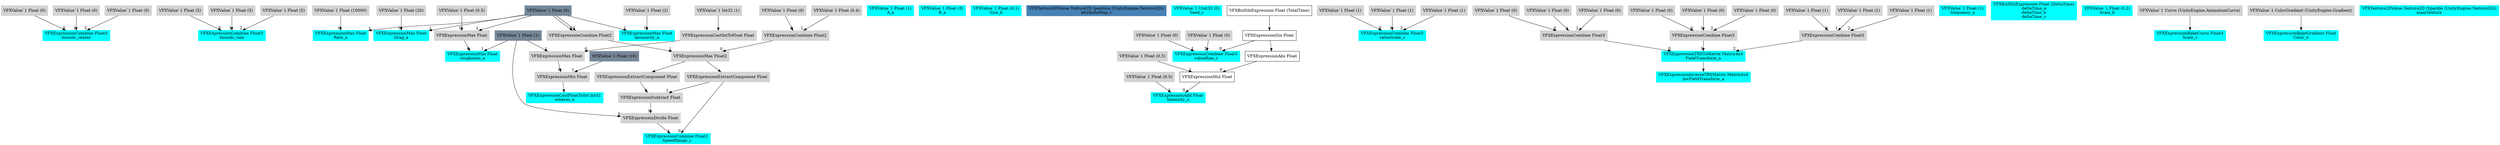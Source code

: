 digraph G {
node0 [shape="box" color="cyan" style="filled" label="VFXExpressionCombine Float3
bounds_center"]
node1 [shape="box" color="lightgray" style="filled" label="VFXValue`1 Float (0)"]
node2 [shape="box" color="lightgray" style="filled" label="VFXValue`1 Float (0)"]
node3 [shape="box" color="lightgray" style="filled" label="VFXValue`1 Float (0)"]
node4 [shape="box" color="cyan" style="filled" label="VFXExpressionCombine Float3
bounds_size"]
node5 [shape="box" color="lightgray" style="filled" label="VFXValue`1 Float (5)"]
node6 [shape="box" color="lightgray" style="filled" label="VFXValue`1 Float (5)"]
node7 [shape="box" color="lightgray" style="filled" label="VFXValue`1 Float (5)"]
node8 [shape="box" color="cyan" style="filled" label="VFXExpressionMax Float
Rate_a"]
node9 [shape="box" color="lightgray" style="filled" label="VFXValue`1 Float (10000)"]
node10 [shape="box" color="lightslategray" style="filled" label="VFXValue`1 Float (0)"]
node11 [shape="box" color="cyan" style="filled" label="VFXValue`1 Float (1)
A_a"]
node12 [shape="box" color="cyan" style="filled" label="VFXValue`1 Float (3)
B_a"]
node13 [shape="box" color="cyan" style="filled" label="VFXValue`1 Float (0,1)
Size_b"]
node14 [shape="box" color="steelblue" style="filled" label="VFXTexture2DValue Texture2D (position (UnityEngine.Texture2D))
attributeMap_c"]
node15 [shape="box" color="cyan" style="filled" label="VFXValue`1 Uint32 (0)
Seed_c"]
node16 [shape="box" color="cyan" style="filled" label="VFXExpressionCombine Float3
valueBias_c"]
node17 [shape="box" label="VFXExpressionSin Float"]
node18 [shape="box" label="VFXBuiltInExpression Float (TotalTime)"]
node19 [shape="box" color="lightgray" style="filled" label="VFXValue`1 Float (0)"]
node20 [shape="box" color="lightgray" style="filled" label="VFXValue`1 Float (0)"]
node21 [shape="box" color="cyan" style="filled" label="VFXExpressionCombine Float3
valueScale_c"]
node22 [shape="box" color="lightgray" style="filled" label="VFXValue`1 Float (1)"]
node23 [shape="box" color="lightgray" style="filled" label="VFXValue`1 Float (1)"]
node24 [shape="box" color="lightgray" style="filled" label="VFXValue`1 Float (1)"]
node25 [shape="box" color="cyan" style="filled" label="VFXExpressionInverseTRSMatrix Matrix4x4
InvFieldTransform_a"]
node26 [shape="box" color="cyan" style="filled" label="VFXExpressionTRSToMatrix Matrix4x4
FieldTransform_a"]
node27 [shape="box" color="lightgray" style="filled" label="VFXExpressionCombine Float3"]
node28 [shape="box" color="lightgray" style="filled" label="VFXValue`1 Float (0)"]
node29 [shape="box" color="lightgray" style="filled" label="VFXValue`1 Float (0)"]
node30 [shape="box" color="lightgray" style="filled" label="VFXValue`1 Float (0)"]
node31 [shape="box" color="lightgray" style="filled" label="VFXExpressionCombine Float3"]
node32 [shape="box" color="lightgray" style="filled" label="VFXValue`1 Float (0)"]
node33 [shape="box" color="lightgray" style="filled" label="VFXValue`1 Float (0)"]
node34 [shape="box" color="lightgray" style="filled" label="VFXValue`1 Float (0)"]
node35 [shape="box" color="lightgray" style="filled" label="VFXExpressionCombine Float3"]
node36 [shape="box" color="lightgray" style="filled" label="VFXValue`1 Float (1)"]
node37 [shape="box" color="lightgray" style="filled" label="VFXValue`1 Float (1)"]
node38 [shape="box" color="lightgray" style="filled" label="VFXValue`1 Float (1)"]
node39 [shape="box" color="cyan" style="filled" label="VFXExpressionAdd Float
Intensity_a"]
node40 [shape="box" label="VFXExpressionMul Float"]
node41 [shape="box" label="VFXExpressionAbs Float"]
node42 [shape="box" color="lightgray" style="filled" label="VFXValue`1 Float (0,5)"]
node43 [shape="box" color="lightgray" style="filled" label="VFXValue`1 Float (0,5)"]
node44 [shape="box" color="cyan" style="filled" label="VFXExpressionMax Float
Drag_a"]
node45 [shape="box" color="lightgray" style="filled" label="VFXValue`1 Float (20)"]
node46 [shape="box" color="cyan" style="filled" label="VFXValue`1 Float (1)
frequency_a"]
node47 [shape="box" color="cyan" style="filled" label="VFXExpressionMin Float
roughness_a"]
node48 [shape="box" color="lightgray" style="filled" label="VFXExpressionMax Float"]
node49 [shape="box" color="lightgray" style="filled" label="VFXValue`1 Float (0,5)"]
node50 [shape="box" color="lightslategray" style="filled" label="VFXValue`1 Float (1)"]
node51 [shape="box" color="cyan" style="filled" label="VFXExpressionMax Float
lacunarity_a"]
node52 [shape="box" color="lightgray" style="filled" label="VFXValue`1 Float (2)"]
node53 [shape="box" color="cyan" style="filled" label="VFXExpressionCastFloatToInt Int32
octaves_a"]
node54 [shape="box" color="lightgray" style="filled" label="VFXExpressionMin Float"]
node55 [shape="box" color="lightgray" style="filled" label="VFXExpressionMax Float"]
node56 [shape="box" color="lightgray" style="filled" label="VFXExpressionCastIntToFloat Float"]
node57 [shape="box" color="lightgray" style="filled" label="VFXValue`1 Int32 (1)"]
node58 [shape="box" color="lightslategray" style="filled" label="VFXValue`1 Float (10)"]
node59 [shape="box" color="cyan" style="filled" label="VFXBuiltInExpression Float (DeltaTime)
deltaTime_a
deltaTime_b
deltaTime_c"]
node60 [shape="box" color="cyan" style="filled" label="VFXValue`1 Float (0,2)
Scale_b"]
node61 [shape="box" color="cyan" style="filled" label="VFXExpressionBakeCurve Float4
Scale_c"]
node62 [shape="box" color="lightgray" style="filled" label="VFXValue`1 Curve (UnityEngine.AnimationCurve)"]
node63 [shape="box" color="cyan" style="filled" label="VFXExpressionCombine Float2
SpeedRange_c"]
node64 [shape="box" color="lightgray" style="filled" label="VFXExpressionExtractComponent Float"]
node65 [shape="box" color="lightgray" style="filled" label="VFXExpressionMax Float2"]
node66 [shape="box" color="lightgray" style="filled" label="VFXExpressionCombine Float2"]
node67 [shape="box" color="lightgray" style="filled" label="VFXValue`1 Float (0)"]
node68 [shape="box" color="lightgray" style="filled" label="VFXValue`1 Float (0,4)"]
node69 [shape="box" color="lightgray" style="filled" label="VFXExpressionCombine Float2"]
node70 [shape="box" color="lightgray" style="filled" label="VFXExpressionDivide Float"]
node71 [shape="box" color="lightgray" style="filled" label="VFXExpressionSubtract Float"]
node72 [shape="box" color="lightgray" style="filled" label="VFXExpressionExtractComponent Float"]
node73 [shape="box" color="cyan" style="filled" label="VFXExpressionBakeGradient Float
Color_d"]
node74 [shape="box" color="lightgray" style="filled" label="VFXValue`1 ColorGradient (UnityEngine.Gradient)"]
node75 [shape="box" color="cyan" style="filled" label="VFXTexture2DValue Texture2D (Sparkle (UnityEngine.Texture2D))
mainTexture"]
node1 -> node0 [headlabel="0"]
node2 -> node0 [headlabel="1"]
node3 -> node0 [headlabel="2"]
node5 -> node4 [headlabel="0"]
node6 -> node4 [headlabel="1"]
node7 -> node4 [headlabel="2"]
node9 -> node8 [headlabel="0"]
node10 -> node8 [headlabel="1"]
node17 -> node16 [headlabel="0"]
node19 -> node16 [headlabel="1"]
node20 -> node16 [headlabel="2"]
node18 -> node17 
node22 -> node21 [headlabel="0"]
node23 -> node21 [headlabel="1"]
node24 -> node21 [headlabel="2"]
node26 -> node25 
node27 -> node26 [headlabel="0"]
node31 -> node26 [headlabel="1"]
node35 -> node26 [headlabel="2"]
node28 -> node27 [headlabel="0"]
node29 -> node27 [headlabel="1"]
node30 -> node27 [headlabel="2"]
node32 -> node31 [headlabel="0"]
node33 -> node31 [headlabel="1"]
node34 -> node31 [headlabel="2"]
node36 -> node35 [headlabel="0"]
node37 -> node35 [headlabel="1"]
node38 -> node35 [headlabel="2"]
node40 -> node39 [headlabel="0"]
node43 -> node39 [headlabel="1"]
node41 -> node40 [headlabel="0"]
node42 -> node40 [headlabel="1"]
node17 -> node41 
node45 -> node44 [headlabel="0"]
node10 -> node44 [headlabel="1"]
node48 -> node47 [headlabel="0"]
node50 -> node47 [headlabel="1"]
node49 -> node48 [headlabel="0"]
node10 -> node48 [headlabel="1"]
node52 -> node51 [headlabel="0"]
node10 -> node51 [headlabel="1"]
node54 -> node53 
node55 -> node54 [headlabel="0"]
node58 -> node54 [headlabel="1"]
node56 -> node55 [headlabel="0"]
node50 -> node55 [headlabel="1"]
node57 -> node56 
node62 -> node61 
node64 -> node63 [headlabel="0"]
node70 -> node63 [headlabel="1"]
node65 -> node64 
node66 -> node65 [headlabel="0"]
node69 -> node65 [headlabel="1"]
node67 -> node66 [headlabel="0"]
node68 -> node66 [headlabel="1"]
node10 -> node69 [headlabel="0"]
node10 -> node69 [headlabel="1"]
node50 -> node70 [headlabel="0"]
node71 -> node70 [headlabel="1"]
node72 -> node71 [headlabel="0"]
node64 -> node71 [headlabel="1"]
node65 -> node72 
node74 -> node73 
}
